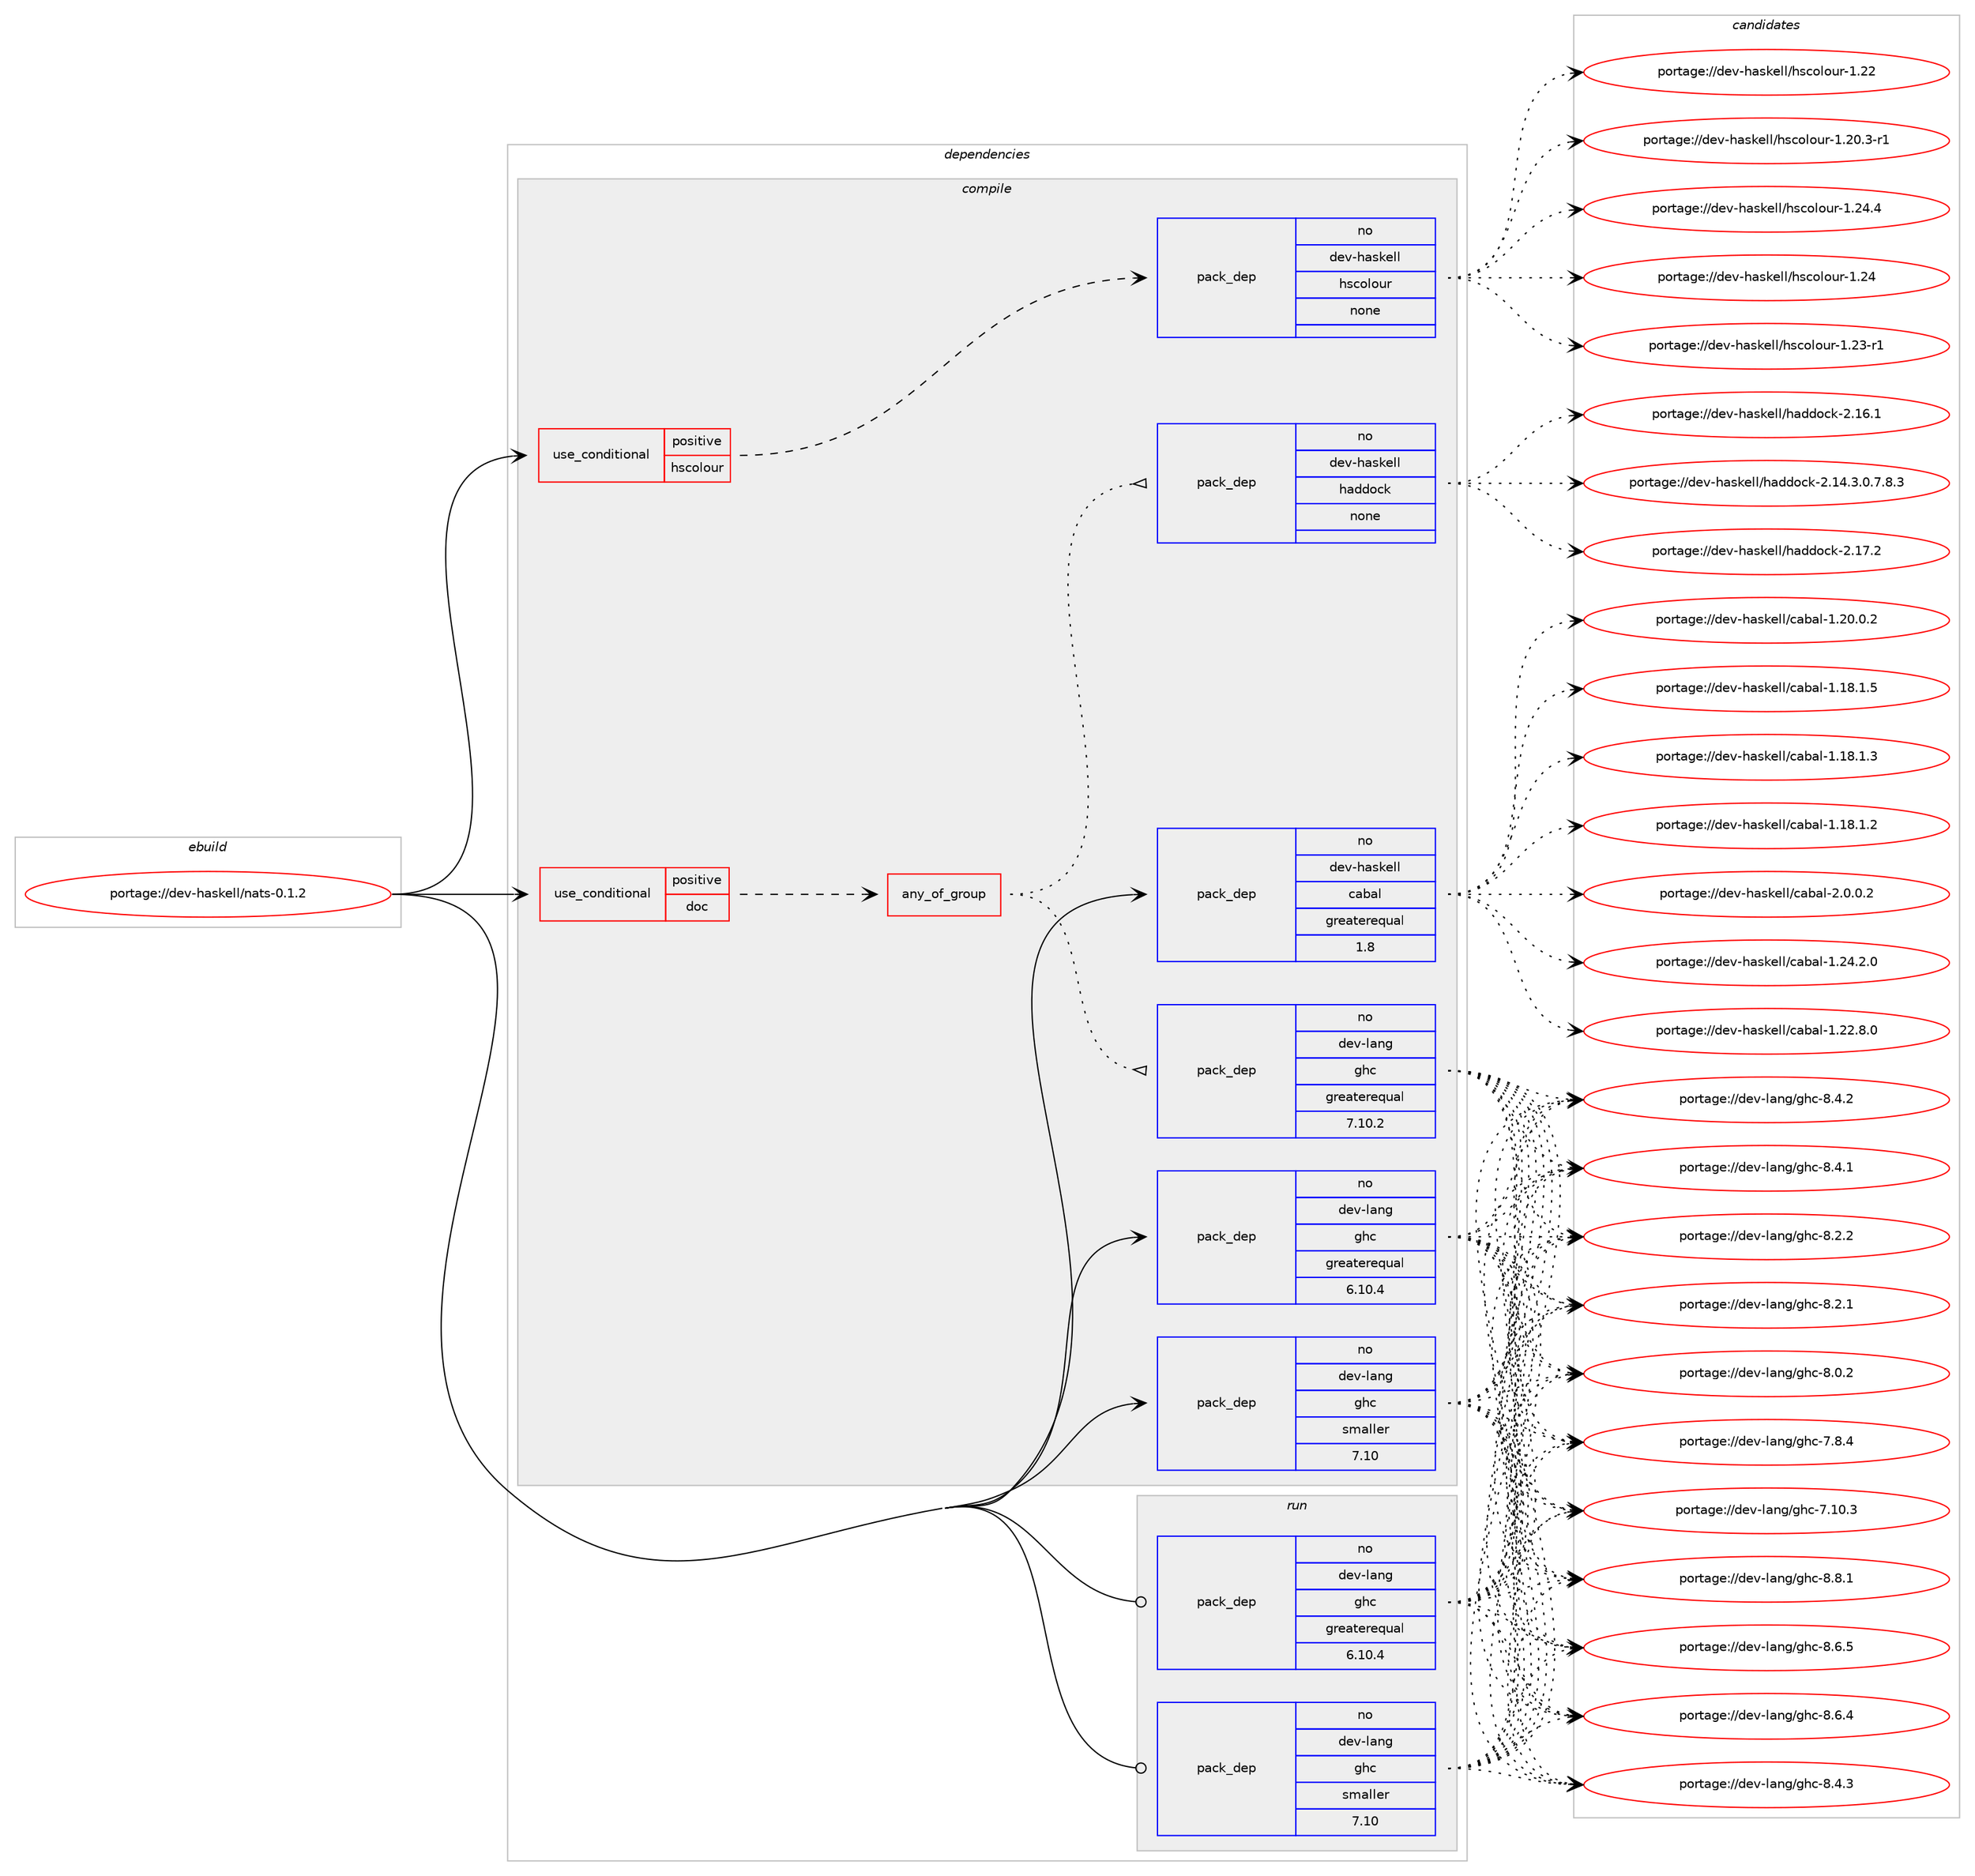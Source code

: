 digraph prolog {

# *************
# Graph options
# *************

newrank=true;
concentrate=true;
compound=true;
graph [rankdir=LR,fontname=Helvetica,fontsize=10,ranksep=1.5];#, ranksep=2.5, nodesep=0.2];
edge  [arrowhead=vee];
node  [fontname=Helvetica,fontsize=10];

# **********
# The ebuild
# **********

subgraph cluster_leftcol {
color=gray;
label=<<i>ebuild</i>>;
id [label="portage://dev-haskell/nats-0.1.2", color=red, width=4, href="../dev-haskell/nats-0.1.2.svg"];
}

# ****************
# The dependencies
# ****************

subgraph cluster_midcol {
color=gray;
label=<<i>dependencies</i>>;
subgraph cluster_compile {
fillcolor="#eeeeee";
style=filled;
label=<<i>compile</i>>;
subgraph cond132556 {
dependency550934 [label=<<TABLE BORDER="0" CELLBORDER="1" CELLSPACING="0" CELLPADDING="4"><TR><TD ROWSPAN="3" CELLPADDING="10">use_conditional</TD></TR><TR><TD>positive</TD></TR><TR><TD>doc</TD></TR></TABLE>>, shape=none, color=red];
subgraph any6013 {
dependency550935 [label=<<TABLE BORDER="0" CELLBORDER="1" CELLSPACING="0" CELLPADDING="4"><TR><TD CELLPADDING="10">any_of_group</TD></TR></TABLE>>, shape=none, color=red];subgraph pack412128 {
dependency550936 [label=<<TABLE BORDER="0" CELLBORDER="1" CELLSPACING="0" CELLPADDING="4" WIDTH="220"><TR><TD ROWSPAN="6" CELLPADDING="30">pack_dep</TD></TR><TR><TD WIDTH="110">no</TD></TR><TR><TD>dev-haskell</TD></TR><TR><TD>haddock</TD></TR><TR><TD>none</TD></TR><TR><TD></TD></TR></TABLE>>, shape=none, color=blue];
}
dependency550935:e -> dependency550936:w [weight=20,style="dotted",arrowhead="oinv"];
subgraph pack412129 {
dependency550937 [label=<<TABLE BORDER="0" CELLBORDER="1" CELLSPACING="0" CELLPADDING="4" WIDTH="220"><TR><TD ROWSPAN="6" CELLPADDING="30">pack_dep</TD></TR><TR><TD WIDTH="110">no</TD></TR><TR><TD>dev-lang</TD></TR><TR><TD>ghc</TD></TR><TR><TD>greaterequal</TD></TR><TR><TD>7.10.2</TD></TR></TABLE>>, shape=none, color=blue];
}
dependency550935:e -> dependency550937:w [weight=20,style="dotted",arrowhead="oinv"];
}
dependency550934:e -> dependency550935:w [weight=20,style="dashed",arrowhead="vee"];
}
id:e -> dependency550934:w [weight=20,style="solid",arrowhead="vee"];
subgraph cond132557 {
dependency550938 [label=<<TABLE BORDER="0" CELLBORDER="1" CELLSPACING="0" CELLPADDING="4"><TR><TD ROWSPAN="3" CELLPADDING="10">use_conditional</TD></TR><TR><TD>positive</TD></TR><TR><TD>hscolour</TD></TR></TABLE>>, shape=none, color=red];
subgraph pack412130 {
dependency550939 [label=<<TABLE BORDER="0" CELLBORDER="1" CELLSPACING="0" CELLPADDING="4" WIDTH="220"><TR><TD ROWSPAN="6" CELLPADDING="30">pack_dep</TD></TR><TR><TD WIDTH="110">no</TD></TR><TR><TD>dev-haskell</TD></TR><TR><TD>hscolour</TD></TR><TR><TD>none</TD></TR><TR><TD></TD></TR></TABLE>>, shape=none, color=blue];
}
dependency550938:e -> dependency550939:w [weight=20,style="dashed",arrowhead="vee"];
}
id:e -> dependency550938:w [weight=20,style="solid",arrowhead="vee"];
subgraph pack412131 {
dependency550940 [label=<<TABLE BORDER="0" CELLBORDER="1" CELLSPACING="0" CELLPADDING="4" WIDTH="220"><TR><TD ROWSPAN="6" CELLPADDING="30">pack_dep</TD></TR><TR><TD WIDTH="110">no</TD></TR><TR><TD>dev-haskell</TD></TR><TR><TD>cabal</TD></TR><TR><TD>greaterequal</TD></TR><TR><TD>1.8</TD></TR></TABLE>>, shape=none, color=blue];
}
id:e -> dependency550940:w [weight=20,style="solid",arrowhead="vee"];
subgraph pack412132 {
dependency550941 [label=<<TABLE BORDER="0" CELLBORDER="1" CELLSPACING="0" CELLPADDING="4" WIDTH="220"><TR><TD ROWSPAN="6" CELLPADDING="30">pack_dep</TD></TR><TR><TD WIDTH="110">no</TD></TR><TR><TD>dev-lang</TD></TR><TR><TD>ghc</TD></TR><TR><TD>greaterequal</TD></TR><TR><TD>6.10.4</TD></TR></TABLE>>, shape=none, color=blue];
}
id:e -> dependency550941:w [weight=20,style="solid",arrowhead="vee"];
subgraph pack412133 {
dependency550942 [label=<<TABLE BORDER="0" CELLBORDER="1" CELLSPACING="0" CELLPADDING="4" WIDTH="220"><TR><TD ROWSPAN="6" CELLPADDING="30">pack_dep</TD></TR><TR><TD WIDTH="110">no</TD></TR><TR><TD>dev-lang</TD></TR><TR><TD>ghc</TD></TR><TR><TD>smaller</TD></TR><TR><TD>7.10</TD></TR></TABLE>>, shape=none, color=blue];
}
id:e -> dependency550942:w [weight=20,style="solid",arrowhead="vee"];
}
subgraph cluster_compileandrun {
fillcolor="#eeeeee";
style=filled;
label=<<i>compile and run</i>>;
}
subgraph cluster_run {
fillcolor="#eeeeee";
style=filled;
label=<<i>run</i>>;
subgraph pack412134 {
dependency550943 [label=<<TABLE BORDER="0" CELLBORDER="1" CELLSPACING="0" CELLPADDING="4" WIDTH="220"><TR><TD ROWSPAN="6" CELLPADDING="30">pack_dep</TD></TR><TR><TD WIDTH="110">no</TD></TR><TR><TD>dev-lang</TD></TR><TR><TD>ghc</TD></TR><TR><TD>greaterequal</TD></TR><TR><TD>6.10.4</TD></TR></TABLE>>, shape=none, color=blue];
}
id:e -> dependency550943:w [weight=20,style="solid",arrowhead="odot"];
subgraph pack412135 {
dependency550944 [label=<<TABLE BORDER="0" CELLBORDER="1" CELLSPACING="0" CELLPADDING="4" WIDTH="220"><TR><TD ROWSPAN="6" CELLPADDING="30">pack_dep</TD></TR><TR><TD WIDTH="110">no</TD></TR><TR><TD>dev-lang</TD></TR><TR><TD>ghc</TD></TR><TR><TD>smaller</TD></TR><TR><TD>7.10</TD></TR></TABLE>>, shape=none, color=blue];
}
id:e -> dependency550944:w [weight=20,style="solid",arrowhead="odot"];
}
}

# **************
# The candidates
# **************

subgraph cluster_choices {
rank=same;
color=gray;
label=<<i>candidates</i>>;

subgraph choice412128 {
color=black;
nodesep=1;
choice100101118451049711510710110810847104971001001119910745504649554650 [label="portage://dev-haskell/haddock-2.17.2", color=red, width=4,href="../dev-haskell/haddock-2.17.2.svg"];
choice100101118451049711510710110810847104971001001119910745504649544649 [label="portage://dev-haskell/haddock-2.16.1", color=red, width=4,href="../dev-haskell/haddock-2.16.1.svg"];
choice1001011184510497115107101108108471049710010011199107455046495246514648465546564651 [label="portage://dev-haskell/haddock-2.14.3.0.7.8.3", color=red, width=4,href="../dev-haskell/haddock-2.14.3.0.7.8.3.svg"];
dependency550936:e -> choice100101118451049711510710110810847104971001001119910745504649554650:w [style=dotted,weight="100"];
dependency550936:e -> choice100101118451049711510710110810847104971001001119910745504649544649:w [style=dotted,weight="100"];
dependency550936:e -> choice1001011184510497115107101108108471049710010011199107455046495246514648465546564651:w [style=dotted,weight="100"];
}
subgraph choice412129 {
color=black;
nodesep=1;
choice10010111845108971101034710310499455646564649 [label="portage://dev-lang/ghc-8.8.1", color=red, width=4,href="../dev-lang/ghc-8.8.1.svg"];
choice10010111845108971101034710310499455646544653 [label="portage://dev-lang/ghc-8.6.5", color=red, width=4,href="../dev-lang/ghc-8.6.5.svg"];
choice10010111845108971101034710310499455646544652 [label="portage://dev-lang/ghc-8.6.4", color=red, width=4,href="../dev-lang/ghc-8.6.4.svg"];
choice10010111845108971101034710310499455646524651 [label="portage://dev-lang/ghc-8.4.3", color=red, width=4,href="../dev-lang/ghc-8.4.3.svg"];
choice10010111845108971101034710310499455646524650 [label="portage://dev-lang/ghc-8.4.2", color=red, width=4,href="../dev-lang/ghc-8.4.2.svg"];
choice10010111845108971101034710310499455646524649 [label="portage://dev-lang/ghc-8.4.1", color=red, width=4,href="../dev-lang/ghc-8.4.1.svg"];
choice10010111845108971101034710310499455646504650 [label="portage://dev-lang/ghc-8.2.2", color=red, width=4,href="../dev-lang/ghc-8.2.2.svg"];
choice10010111845108971101034710310499455646504649 [label="portage://dev-lang/ghc-8.2.1", color=red, width=4,href="../dev-lang/ghc-8.2.1.svg"];
choice10010111845108971101034710310499455646484650 [label="portage://dev-lang/ghc-8.0.2", color=red, width=4,href="../dev-lang/ghc-8.0.2.svg"];
choice10010111845108971101034710310499455546564652 [label="portage://dev-lang/ghc-7.8.4", color=red, width=4,href="../dev-lang/ghc-7.8.4.svg"];
choice1001011184510897110103471031049945554649484651 [label="portage://dev-lang/ghc-7.10.3", color=red, width=4,href="../dev-lang/ghc-7.10.3.svg"];
dependency550937:e -> choice10010111845108971101034710310499455646564649:w [style=dotted,weight="100"];
dependency550937:e -> choice10010111845108971101034710310499455646544653:w [style=dotted,weight="100"];
dependency550937:e -> choice10010111845108971101034710310499455646544652:w [style=dotted,weight="100"];
dependency550937:e -> choice10010111845108971101034710310499455646524651:w [style=dotted,weight="100"];
dependency550937:e -> choice10010111845108971101034710310499455646524650:w [style=dotted,weight="100"];
dependency550937:e -> choice10010111845108971101034710310499455646524649:w [style=dotted,weight="100"];
dependency550937:e -> choice10010111845108971101034710310499455646504650:w [style=dotted,weight="100"];
dependency550937:e -> choice10010111845108971101034710310499455646504649:w [style=dotted,weight="100"];
dependency550937:e -> choice10010111845108971101034710310499455646484650:w [style=dotted,weight="100"];
dependency550937:e -> choice10010111845108971101034710310499455546564652:w [style=dotted,weight="100"];
dependency550937:e -> choice1001011184510897110103471031049945554649484651:w [style=dotted,weight="100"];
}
subgraph choice412130 {
color=black;
nodesep=1;
choice1001011184510497115107101108108471041159911110811111711445494650524652 [label="portage://dev-haskell/hscolour-1.24.4", color=red, width=4,href="../dev-haskell/hscolour-1.24.4.svg"];
choice100101118451049711510710110810847104115991111081111171144549465052 [label="portage://dev-haskell/hscolour-1.24", color=red, width=4,href="../dev-haskell/hscolour-1.24.svg"];
choice1001011184510497115107101108108471041159911110811111711445494650514511449 [label="portage://dev-haskell/hscolour-1.23-r1", color=red, width=4,href="../dev-haskell/hscolour-1.23-r1.svg"];
choice100101118451049711510710110810847104115991111081111171144549465050 [label="portage://dev-haskell/hscolour-1.22", color=red, width=4,href="../dev-haskell/hscolour-1.22.svg"];
choice10010111845104971151071011081084710411599111108111117114454946504846514511449 [label="portage://dev-haskell/hscolour-1.20.3-r1", color=red, width=4,href="../dev-haskell/hscolour-1.20.3-r1.svg"];
dependency550939:e -> choice1001011184510497115107101108108471041159911110811111711445494650524652:w [style=dotted,weight="100"];
dependency550939:e -> choice100101118451049711510710110810847104115991111081111171144549465052:w [style=dotted,weight="100"];
dependency550939:e -> choice1001011184510497115107101108108471041159911110811111711445494650514511449:w [style=dotted,weight="100"];
dependency550939:e -> choice100101118451049711510710110810847104115991111081111171144549465050:w [style=dotted,weight="100"];
dependency550939:e -> choice10010111845104971151071011081084710411599111108111117114454946504846514511449:w [style=dotted,weight="100"];
}
subgraph choice412131 {
color=black;
nodesep=1;
choice100101118451049711510710110810847999798971084550464846484650 [label="portage://dev-haskell/cabal-2.0.0.2", color=red, width=4,href="../dev-haskell/cabal-2.0.0.2.svg"];
choice10010111845104971151071011081084799979897108454946505246504648 [label="portage://dev-haskell/cabal-1.24.2.0", color=red, width=4,href="../dev-haskell/cabal-1.24.2.0.svg"];
choice10010111845104971151071011081084799979897108454946505046564648 [label="portage://dev-haskell/cabal-1.22.8.0", color=red, width=4,href="../dev-haskell/cabal-1.22.8.0.svg"];
choice10010111845104971151071011081084799979897108454946504846484650 [label="portage://dev-haskell/cabal-1.20.0.2", color=red, width=4,href="../dev-haskell/cabal-1.20.0.2.svg"];
choice10010111845104971151071011081084799979897108454946495646494653 [label="portage://dev-haskell/cabal-1.18.1.5", color=red, width=4,href="../dev-haskell/cabal-1.18.1.5.svg"];
choice10010111845104971151071011081084799979897108454946495646494651 [label="portage://dev-haskell/cabal-1.18.1.3", color=red, width=4,href="../dev-haskell/cabal-1.18.1.3.svg"];
choice10010111845104971151071011081084799979897108454946495646494650 [label="portage://dev-haskell/cabal-1.18.1.2", color=red, width=4,href="../dev-haskell/cabal-1.18.1.2.svg"];
dependency550940:e -> choice100101118451049711510710110810847999798971084550464846484650:w [style=dotted,weight="100"];
dependency550940:e -> choice10010111845104971151071011081084799979897108454946505246504648:w [style=dotted,weight="100"];
dependency550940:e -> choice10010111845104971151071011081084799979897108454946505046564648:w [style=dotted,weight="100"];
dependency550940:e -> choice10010111845104971151071011081084799979897108454946504846484650:w [style=dotted,weight="100"];
dependency550940:e -> choice10010111845104971151071011081084799979897108454946495646494653:w [style=dotted,weight="100"];
dependency550940:e -> choice10010111845104971151071011081084799979897108454946495646494651:w [style=dotted,weight="100"];
dependency550940:e -> choice10010111845104971151071011081084799979897108454946495646494650:w [style=dotted,weight="100"];
}
subgraph choice412132 {
color=black;
nodesep=1;
choice10010111845108971101034710310499455646564649 [label="portage://dev-lang/ghc-8.8.1", color=red, width=4,href="../dev-lang/ghc-8.8.1.svg"];
choice10010111845108971101034710310499455646544653 [label="portage://dev-lang/ghc-8.6.5", color=red, width=4,href="../dev-lang/ghc-8.6.5.svg"];
choice10010111845108971101034710310499455646544652 [label="portage://dev-lang/ghc-8.6.4", color=red, width=4,href="../dev-lang/ghc-8.6.4.svg"];
choice10010111845108971101034710310499455646524651 [label="portage://dev-lang/ghc-8.4.3", color=red, width=4,href="../dev-lang/ghc-8.4.3.svg"];
choice10010111845108971101034710310499455646524650 [label="portage://dev-lang/ghc-8.4.2", color=red, width=4,href="../dev-lang/ghc-8.4.2.svg"];
choice10010111845108971101034710310499455646524649 [label="portage://dev-lang/ghc-8.4.1", color=red, width=4,href="../dev-lang/ghc-8.4.1.svg"];
choice10010111845108971101034710310499455646504650 [label="portage://dev-lang/ghc-8.2.2", color=red, width=4,href="../dev-lang/ghc-8.2.2.svg"];
choice10010111845108971101034710310499455646504649 [label="portage://dev-lang/ghc-8.2.1", color=red, width=4,href="../dev-lang/ghc-8.2.1.svg"];
choice10010111845108971101034710310499455646484650 [label="portage://dev-lang/ghc-8.0.2", color=red, width=4,href="../dev-lang/ghc-8.0.2.svg"];
choice10010111845108971101034710310499455546564652 [label="portage://dev-lang/ghc-7.8.4", color=red, width=4,href="../dev-lang/ghc-7.8.4.svg"];
choice1001011184510897110103471031049945554649484651 [label="portage://dev-lang/ghc-7.10.3", color=red, width=4,href="../dev-lang/ghc-7.10.3.svg"];
dependency550941:e -> choice10010111845108971101034710310499455646564649:w [style=dotted,weight="100"];
dependency550941:e -> choice10010111845108971101034710310499455646544653:w [style=dotted,weight="100"];
dependency550941:e -> choice10010111845108971101034710310499455646544652:w [style=dotted,weight="100"];
dependency550941:e -> choice10010111845108971101034710310499455646524651:w [style=dotted,weight="100"];
dependency550941:e -> choice10010111845108971101034710310499455646524650:w [style=dotted,weight="100"];
dependency550941:e -> choice10010111845108971101034710310499455646524649:w [style=dotted,weight="100"];
dependency550941:e -> choice10010111845108971101034710310499455646504650:w [style=dotted,weight="100"];
dependency550941:e -> choice10010111845108971101034710310499455646504649:w [style=dotted,weight="100"];
dependency550941:e -> choice10010111845108971101034710310499455646484650:w [style=dotted,weight="100"];
dependency550941:e -> choice10010111845108971101034710310499455546564652:w [style=dotted,weight="100"];
dependency550941:e -> choice1001011184510897110103471031049945554649484651:w [style=dotted,weight="100"];
}
subgraph choice412133 {
color=black;
nodesep=1;
choice10010111845108971101034710310499455646564649 [label="portage://dev-lang/ghc-8.8.1", color=red, width=4,href="../dev-lang/ghc-8.8.1.svg"];
choice10010111845108971101034710310499455646544653 [label="portage://dev-lang/ghc-8.6.5", color=red, width=4,href="../dev-lang/ghc-8.6.5.svg"];
choice10010111845108971101034710310499455646544652 [label="portage://dev-lang/ghc-8.6.4", color=red, width=4,href="../dev-lang/ghc-8.6.4.svg"];
choice10010111845108971101034710310499455646524651 [label="portage://dev-lang/ghc-8.4.3", color=red, width=4,href="../dev-lang/ghc-8.4.3.svg"];
choice10010111845108971101034710310499455646524650 [label="portage://dev-lang/ghc-8.4.2", color=red, width=4,href="../dev-lang/ghc-8.4.2.svg"];
choice10010111845108971101034710310499455646524649 [label="portage://dev-lang/ghc-8.4.1", color=red, width=4,href="../dev-lang/ghc-8.4.1.svg"];
choice10010111845108971101034710310499455646504650 [label="portage://dev-lang/ghc-8.2.2", color=red, width=4,href="../dev-lang/ghc-8.2.2.svg"];
choice10010111845108971101034710310499455646504649 [label="portage://dev-lang/ghc-8.2.1", color=red, width=4,href="../dev-lang/ghc-8.2.1.svg"];
choice10010111845108971101034710310499455646484650 [label="portage://dev-lang/ghc-8.0.2", color=red, width=4,href="../dev-lang/ghc-8.0.2.svg"];
choice10010111845108971101034710310499455546564652 [label="portage://dev-lang/ghc-7.8.4", color=red, width=4,href="../dev-lang/ghc-7.8.4.svg"];
choice1001011184510897110103471031049945554649484651 [label="portage://dev-lang/ghc-7.10.3", color=red, width=4,href="../dev-lang/ghc-7.10.3.svg"];
dependency550942:e -> choice10010111845108971101034710310499455646564649:w [style=dotted,weight="100"];
dependency550942:e -> choice10010111845108971101034710310499455646544653:w [style=dotted,weight="100"];
dependency550942:e -> choice10010111845108971101034710310499455646544652:w [style=dotted,weight="100"];
dependency550942:e -> choice10010111845108971101034710310499455646524651:w [style=dotted,weight="100"];
dependency550942:e -> choice10010111845108971101034710310499455646524650:w [style=dotted,weight="100"];
dependency550942:e -> choice10010111845108971101034710310499455646524649:w [style=dotted,weight="100"];
dependency550942:e -> choice10010111845108971101034710310499455646504650:w [style=dotted,weight="100"];
dependency550942:e -> choice10010111845108971101034710310499455646504649:w [style=dotted,weight="100"];
dependency550942:e -> choice10010111845108971101034710310499455646484650:w [style=dotted,weight="100"];
dependency550942:e -> choice10010111845108971101034710310499455546564652:w [style=dotted,weight="100"];
dependency550942:e -> choice1001011184510897110103471031049945554649484651:w [style=dotted,weight="100"];
}
subgraph choice412134 {
color=black;
nodesep=1;
choice10010111845108971101034710310499455646564649 [label="portage://dev-lang/ghc-8.8.1", color=red, width=4,href="../dev-lang/ghc-8.8.1.svg"];
choice10010111845108971101034710310499455646544653 [label="portage://dev-lang/ghc-8.6.5", color=red, width=4,href="../dev-lang/ghc-8.6.5.svg"];
choice10010111845108971101034710310499455646544652 [label="portage://dev-lang/ghc-8.6.4", color=red, width=4,href="../dev-lang/ghc-8.6.4.svg"];
choice10010111845108971101034710310499455646524651 [label="portage://dev-lang/ghc-8.4.3", color=red, width=4,href="../dev-lang/ghc-8.4.3.svg"];
choice10010111845108971101034710310499455646524650 [label="portage://dev-lang/ghc-8.4.2", color=red, width=4,href="../dev-lang/ghc-8.4.2.svg"];
choice10010111845108971101034710310499455646524649 [label="portage://dev-lang/ghc-8.4.1", color=red, width=4,href="../dev-lang/ghc-8.4.1.svg"];
choice10010111845108971101034710310499455646504650 [label="portage://dev-lang/ghc-8.2.2", color=red, width=4,href="../dev-lang/ghc-8.2.2.svg"];
choice10010111845108971101034710310499455646504649 [label="portage://dev-lang/ghc-8.2.1", color=red, width=4,href="../dev-lang/ghc-8.2.1.svg"];
choice10010111845108971101034710310499455646484650 [label="portage://dev-lang/ghc-8.0.2", color=red, width=4,href="../dev-lang/ghc-8.0.2.svg"];
choice10010111845108971101034710310499455546564652 [label="portage://dev-lang/ghc-7.8.4", color=red, width=4,href="../dev-lang/ghc-7.8.4.svg"];
choice1001011184510897110103471031049945554649484651 [label="portage://dev-lang/ghc-7.10.3", color=red, width=4,href="../dev-lang/ghc-7.10.3.svg"];
dependency550943:e -> choice10010111845108971101034710310499455646564649:w [style=dotted,weight="100"];
dependency550943:e -> choice10010111845108971101034710310499455646544653:w [style=dotted,weight="100"];
dependency550943:e -> choice10010111845108971101034710310499455646544652:w [style=dotted,weight="100"];
dependency550943:e -> choice10010111845108971101034710310499455646524651:w [style=dotted,weight="100"];
dependency550943:e -> choice10010111845108971101034710310499455646524650:w [style=dotted,weight="100"];
dependency550943:e -> choice10010111845108971101034710310499455646524649:w [style=dotted,weight="100"];
dependency550943:e -> choice10010111845108971101034710310499455646504650:w [style=dotted,weight="100"];
dependency550943:e -> choice10010111845108971101034710310499455646504649:w [style=dotted,weight="100"];
dependency550943:e -> choice10010111845108971101034710310499455646484650:w [style=dotted,weight="100"];
dependency550943:e -> choice10010111845108971101034710310499455546564652:w [style=dotted,weight="100"];
dependency550943:e -> choice1001011184510897110103471031049945554649484651:w [style=dotted,weight="100"];
}
subgraph choice412135 {
color=black;
nodesep=1;
choice10010111845108971101034710310499455646564649 [label="portage://dev-lang/ghc-8.8.1", color=red, width=4,href="../dev-lang/ghc-8.8.1.svg"];
choice10010111845108971101034710310499455646544653 [label="portage://dev-lang/ghc-8.6.5", color=red, width=4,href="../dev-lang/ghc-8.6.5.svg"];
choice10010111845108971101034710310499455646544652 [label="portage://dev-lang/ghc-8.6.4", color=red, width=4,href="../dev-lang/ghc-8.6.4.svg"];
choice10010111845108971101034710310499455646524651 [label="portage://dev-lang/ghc-8.4.3", color=red, width=4,href="../dev-lang/ghc-8.4.3.svg"];
choice10010111845108971101034710310499455646524650 [label="portage://dev-lang/ghc-8.4.2", color=red, width=4,href="../dev-lang/ghc-8.4.2.svg"];
choice10010111845108971101034710310499455646524649 [label="portage://dev-lang/ghc-8.4.1", color=red, width=4,href="../dev-lang/ghc-8.4.1.svg"];
choice10010111845108971101034710310499455646504650 [label="portage://dev-lang/ghc-8.2.2", color=red, width=4,href="../dev-lang/ghc-8.2.2.svg"];
choice10010111845108971101034710310499455646504649 [label="portage://dev-lang/ghc-8.2.1", color=red, width=4,href="../dev-lang/ghc-8.2.1.svg"];
choice10010111845108971101034710310499455646484650 [label="portage://dev-lang/ghc-8.0.2", color=red, width=4,href="../dev-lang/ghc-8.0.2.svg"];
choice10010111845108971101034710310499455546564652 [label="portage://dev-lang/ghc-7.8.4", color=red, width=4,href="../dev-lang/ghc-7.8.4.svg"];
choice1001011184510897110103471031049945554649484651 [label="portage://dev-lang/ghc-7.10.3", color=red, width=4,href="../dev-lang/ghc-7.10.3.svg"];
dependency550944:e -> choice10010111845108971101034710310499455646564649:w [style=dotted,weight="100"];
dependency550944:e -> choice10010111845108971101034710310499455646544653:w [style=dotted,weight="100"];
dependency550944:e -> choice10010111845108971101034710310499455646544652:w [style=dotted,weight="100"];
dependency550944:e -> choice10010111845108971101034710310499455646524651:w [style=dotted,weight="100"];
dependency550944:e -> choice10010111845108971101034710310499455646524650:w [style=dotted,weight="100"];
dependency550944:e -> choice10010111845108971101034710310499455646524649:w [style=dotted,weight="100"];
dependency550944:e -> choice10010111845108971101034710310499455646504650:w [style=dotted,weight="100"];
dependency550944:e -> choice10010111845108971101034710310499455646504649:w [style=dotted,weight="100"];
dependency550944:e -> choice10010111845108971101034710310499455646484650:w [style=dotted,weight="100"];
dependency550944:e -> choice10010111845108971101034710310499455546564652:w [style=dotted,weight="100"];
dependency550944:e -> choice1001011184510897110103471031049945554649484651:w [style=dotted,weight="100"];
}
}

}
